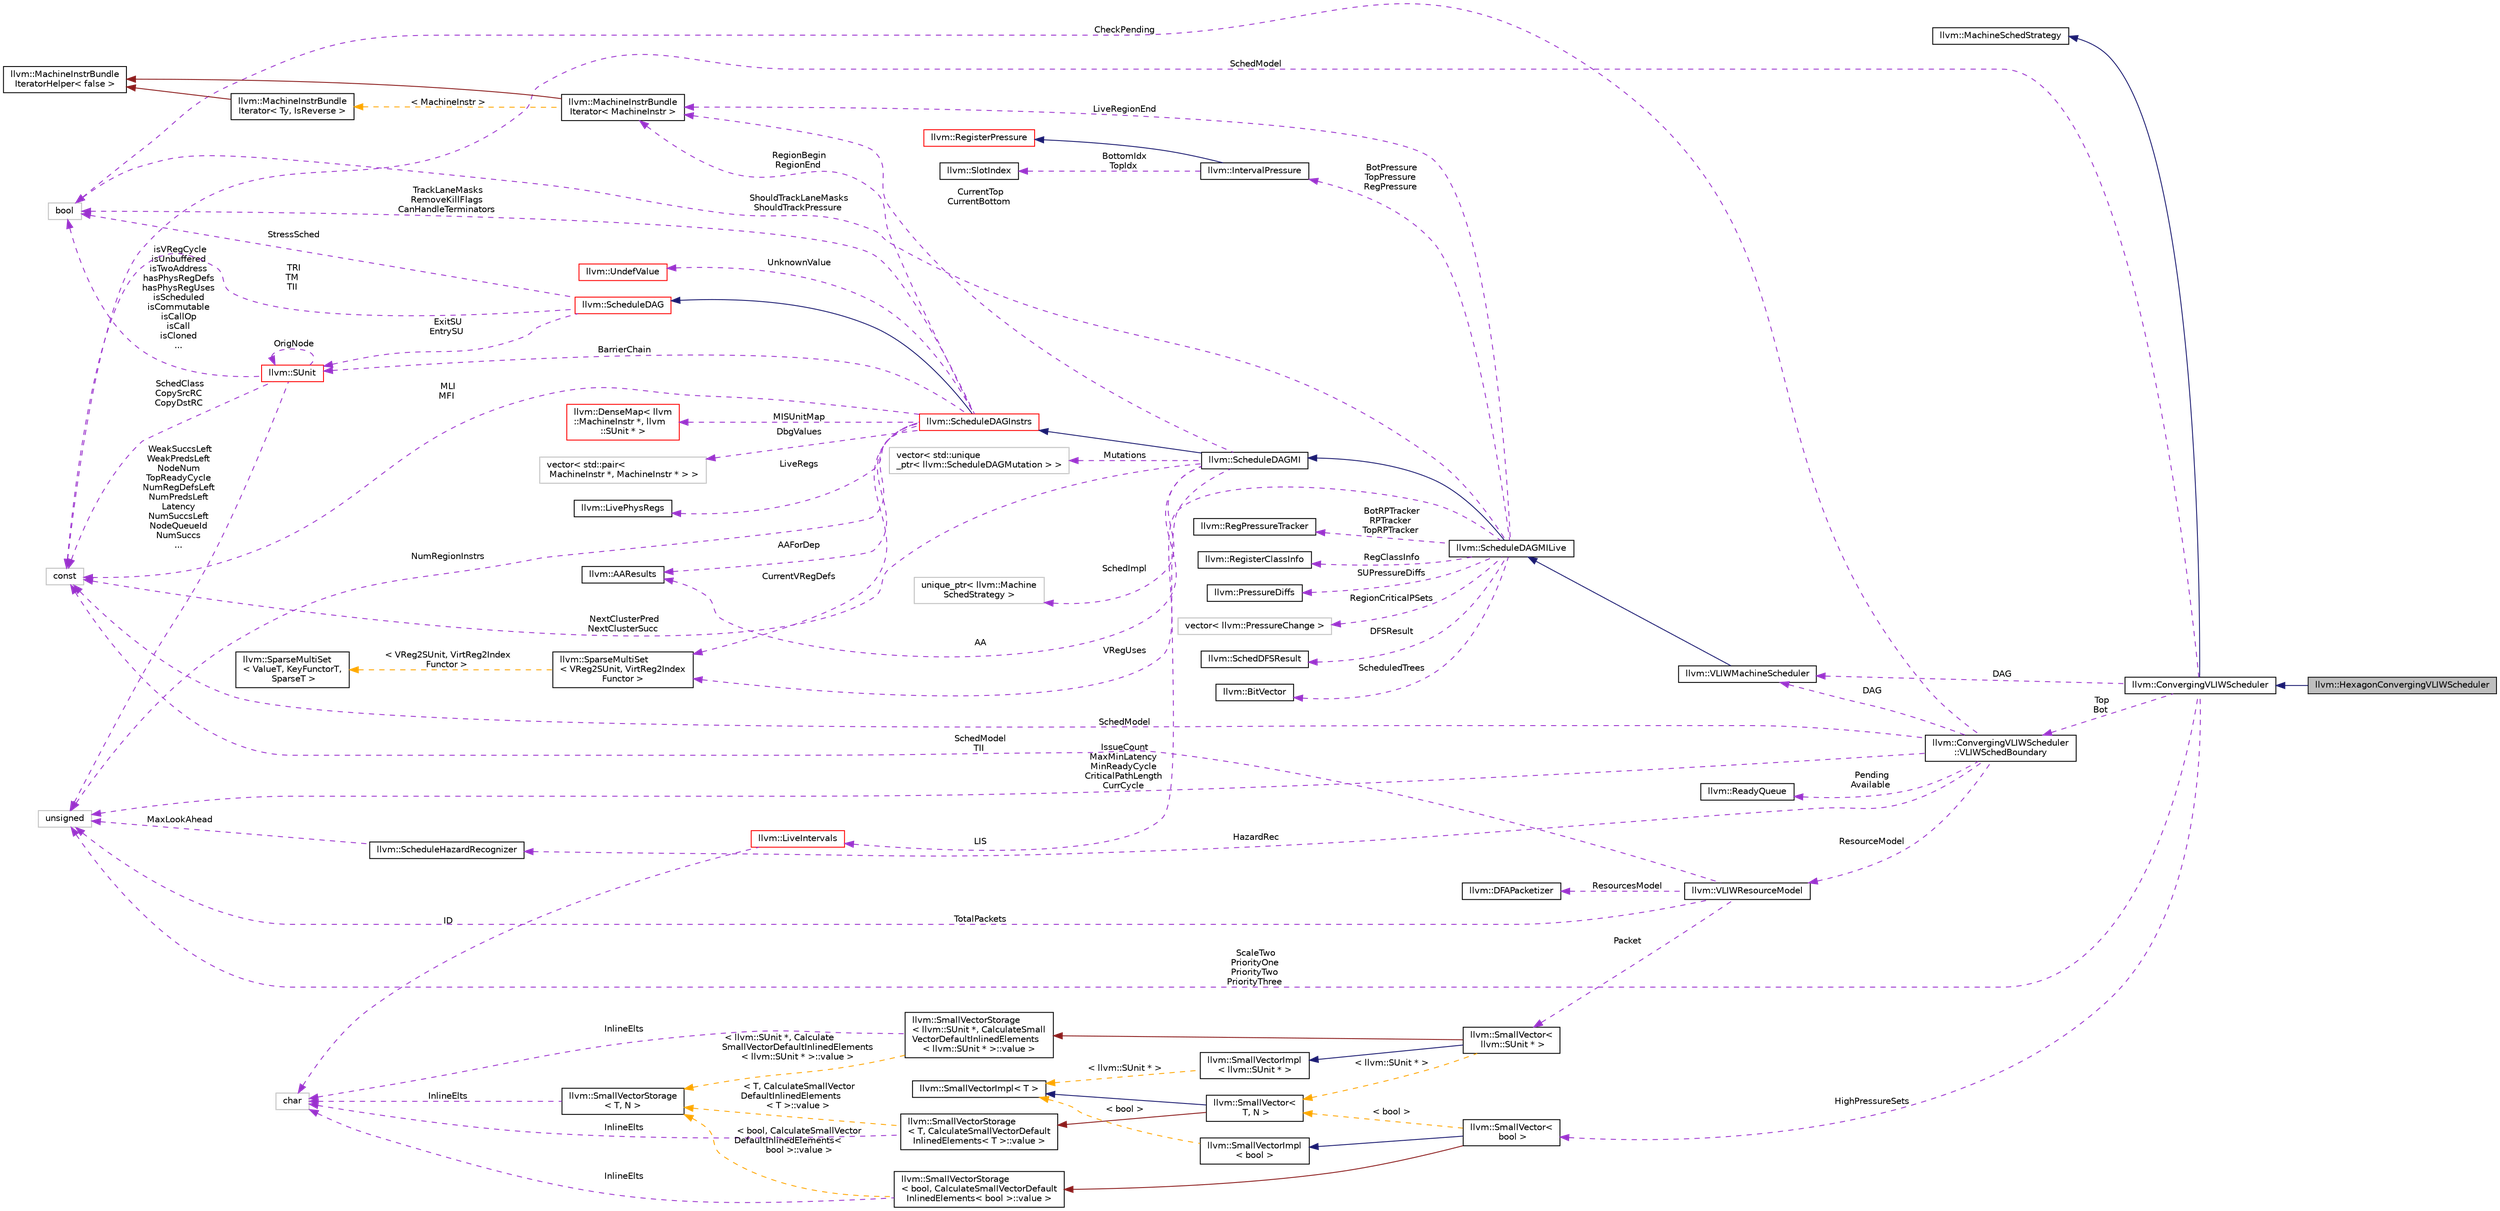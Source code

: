 digraph "llvm::HexagonConvergingVLIWScheduler"
{
 // LATEX_PDF_SIZE
  bgcolor="transparent";
  edge [fontname="Helvetica",fontsize="10",labelfontname="Helvetica",labelfontsize="10"];
  node [fontname="Helvetica",fontsize="10",shape=record];
  rankdir="LR";
  Node1 [label="llvm::HexagonConvergingVLIWScheduler",height=0.2,width=0.4,color="black", fillcolor="grey75", style="filled", fontcolor="black",tooltip=" "];
  Node2 -> Node1 [dir="back",color="midnightblue",fontsize="10",style="solid",fontname="Helvetica"];
  Node2 [label="llvm::ConvergingVLIWScheduler",height=0.2,width=0.4,color="black",URL="$classllvm_1_1ConvergingVLIWScheduler.html",tooltip=" "];
  Node3 -> Node2 [dir="back",color="midnightblue",fontsize="10",style="solid",fontname="Helvetica"];
  Node3 [label="llvm::MachineSchedStrategy",height=0.2,width=0.4,color="black",URL="$classllvm_1_1MachineSchedStrategy.html",tooltip="MachineSchedStrategy - Interface to the scheduling algorithm used by ScheduleDAGMI."];
  Node4 -> Node2 [dir="back",color="darkorchid3",fontsize="10",style="dashed",label=" DAG" ,fontname="Helvetica"];
  Node4 [label="llvm::VLIWMachineScheduler",height=0.2,width=0.4,color="black",URL="$classllvm_1_1VLIWMachineScheduler.html",tooltip="Extend the standard ScheduleDAGMILive to provide more context and override the top-level schedule() d..."];
  Node5 -> Node4 [dir="back",color="midnightblue",fontsize="10",style="solid",fontname="Helvetica"];
  Node5 [label="llvm::ScheduleDAGMILive",height=0.2,width=0.4,color="black",URL="$classllvm_1_1ScheduleDAGMILive.html",tooltip="ScheduleDAGMILive is an implementation of ScheduleDAGInstrs that schedules machine instructions while..."];
  Node6 -> Node5 [dir="back",color="midnightblue",fontsize="10",style="solid",fontname="Helvetica"];
  Node6 [label="llvm::ScheduleDAGMI",height=0.2,width=0.4,color="black",URL="$classllvm_1_1ScheduleDAGMI.html",tooltip="ScheduleDAGMI is an implementation of ScheduleDAGInstrs that simply schedules machine instructions ac..."];
  Node7 -> Node6 [dir="back",color="midnightblue",fontsize="10",style="solid",fontname="Helvetica"];
  Node7 [label="llvm::ScheduleDAGInstrs",height=0.2,width=0.4,color="red",URL="$classllvm_1_1ScheduleDAGInstrs.html",tooltip="A ScheduleDAG for scheduling lists of MachineInstr."];
  Node8 -> Node7 [dir="back",color="midnightblue",fontsize="10",style="solid",fontname="Helvetica"];
  Node8 [label="llvm::ScheduleDAG",height=0.2,width=0.4,color="red",URL="$classllvm_1_1ScheduleDAG.html",tooltip=" "];
  Node30 -> Node8 [dir="back",color="darkorchid3",fontsize="10",style="dashed",label=" ExitSU\nEntrySU" ,fontname="Helvetica"];
  Node30 [label="llvm::SUnit",height=0.2,width=0.4,color="red",URL="$classllvm_1_1SUnit.html",tooltip="Scheduling unit. This is a node in the scheduling DAG."];
  Node30 -> Node30 [dir="back",color="darkorchid3",fontsize="10",style="dashed",label=" OrigNode" ,fontname="Helvetica"];
  Node24 -> Node30 [dir="back",color="darkorchid3",fontsize="10",style="dashed",label=" isVRegCycle\nisUnbuffered\nisTwoAddress\nhasPhysRegDefs\nhasPhysRegUses\nisScheduled\nisCommutable\nisCallOp\nisCall\nisCloned\n..." ,fontname="Helvetica"];
  Node24 [label="bool",height=0.2,width=0.4,color="grey75",tooltip=" "];
  Node26 -> Node30 [dir="back",color="darkorchid3",fontsize="10",style="dashed",label=" WeakSuccsLeft\nWeakPredsLeft\nNodeNum\nTopReadyCycle\nNumRegDefsLeft\nNumPredsLeft\nLatency\nNumSuccsLeft\nNodeQueueId\nNumSuccs\n..." ,fontname="Helvetica"];
  Node26 [label="unsigned",height=0.2,width=0.4,color="grey75",tooltip=" "];
  Node25 -> Node30 [dir="back",color="darkorchid3",fontsize="10",style="dashed",label=" SchedClass\nCopySrcRC\nCopyDstRC" ,fontname="Helvetica"];
  Node25 [label="const",height=0.2,width=0.4,color="grey75",tooltip=" "];
  Node24 -> Node8 [dir="back",color="darkorchid3",fontsize="10",style="dashed",label=" StressSched" ,fontname="Helvetica"];
  Node25 -> Node8 [dir="back",color="darkorchid3",fontsize="10",style="dashed",label=" TRI\nTM\nTII" ,fontname="Helvetica"];
  Node37 -> Node7 [dir="back",color="darkorchid3",fontsize="10",style="dashed",label=" MISUnitMap" ,fontname="Helvetica"];
  Node37 [label="llvm::DenseMap\< llvm\l::MachineInstr *, llvm\l::SUnit * \>",height=0.2,width=0.4,color="red",URL="$classllvm_1_1DenseMap.html",tooltip=" "];
  Node39 -> Node7 [dir="back",color="darkorchid3",fontsize="10",style="dashed",label=" RegionBegin\nRegionEnd" ,fontname="Helvetica"];
  Node39 [label="llvm::MachineInstrBundle\lIterator\< MachineInstr \>",height=0.2,width=0.4,color="black",URL="$classllvm_1_1MachineInstrBundleIterator.html",tooltip=" "];
  Node40 -> Node39 [dir="back",color="firebrick4",fontsize="10",style="solid",fontname="Helvetica"];
  Node40 [label="llvm::MachineInstrBundle\lIteratorHelper\< false \>",height=0.2,width=0.4,color="black",URL="$structllvm_1_1MachineInstrBundleIteratorHelper_3_01false_01_4.html",tooltip=" "];
  Node41 -> Node39 [dir="back",color="orange",fontsize="10",style="dashed",label=" \< MachineInstr \>" ,fontname="Helvetica"];
  Node41 [label="llvm::MachineInstrBundle\lIterator\< Ty, IsReverse \>",height=0.2,width=0.4,color="black",URL="$classllvm_1_1MachineInstrBundleIterator.html",tooltip="MachineBasicBlock iterator that automatically skips over MIs that are inside bundles (i...."];
  Node40 -> Node41 [dir="back",color="firebrick4",fontsize="10",style="solid",fontname="Helvetica"];
  Node42 -> Node7 [dir="back",color="darkorchid3",fontsize="10",style="dashed",label=" DbgValues" ,fontname="Helvetica"];
  Node42 [label="vector\< std::pair\<\l MachineInstr *, MachineInstr * \> \>",height=0.2,width=0.4,color="grey75",tooltip=" "];
  Node30 -> Node7 [dir="back",color="darkorchid3",fontsize="10",style="dashed",label=" BarrierChain" ,fontname="Helvetica"];
  Node43 -> Node7 [dir="back",color="darkorchid3",fontsize="10",style="dashed",label=" LiveRegs" ,fontname="Helvetica"];
  Node43 [label="llvm::LivePhysRegs",height=0.2,width=0.4,color="black",URL="$classllvm_1_1LivePhysRegs.html",tooltip="A set of physical registers with utility functions to track liveness when walking backward/forward th..."];
  Node44 -> Node7 [dir="back",color="darkorchid3",fontsize="10",style="dashed",label=" UnknownValue" ,fontname="Helvetica"];
  Node44 [label="llvm::UndefValue",height=0.2,width=0.4,color="red",URL="$classllvm_1_1UndefValue.html",tooltip="'undef' values are things that do not have specified contents."];
  Node50 -> Node7 [dir="back",color="darkorchid3",fontsize="10",style="dashed",label=" AAForDep" ,fontname="Helvetica"];
  Node50 [label="llvm::AAResults",height=0.2,width=0.4,color="black",URL="$classllvm_1_1AAResults.html",tooltip=" "];
  Node24 -> Node7 [dir="back",color="darkorchid3",fontsize="10",style="dashed",label=" TrackLaneMasks\nRemoveKillFlags\nCanHandleTerminators" ,fontname="Helvetica"];
  Node73 -> Node7 [dir="back",color="darkorchid3",fontsize="10",style="dashed",label=" CurrentVRegDefs" ,fontname="Helvetica"];
  Node73 [label="llvm::SparseMultiSet\l\< VReg2SUnit, VirtReg2Index\lFunctor \>",height=0.2,width=0.4,color="black",URL="$classllvm_1_1SparseMultiSet.html",tooltip=" "];
  Node53 -> Node73 [dir="back",color="orange",fontsize="10",style="dashed",label=" \< VReg2SUnit, VirtReg2Index\lFunctor \>" ,fontname="Helvetica"];
  Node53 [label="llvm::SparseMultiSet\l\< ValueT, KeyFunctorT,\l SparseT \>",height=0.2,width=0.4,color="black",URL="$classllvm_1_1SparseMultiSet.html",tooltip="Fast multiset implementation for objects that can be identified by small unsigned keys."];
  Node26 -> Node7 [dir="back",color="darkorchid3",fontsize="10",style="dashed",label=" NumRegionInstrs" ,fontname="Helvetica"];
  Node25 -> Node7 [dir="back",color="darkorchid3",fontsize="10",style="dashed",label=" MLI\nMFI" ,fontname="Helvetica"];
  Node39 -> Node6 [dir="back",color="darkorchid3",fontsize="10",style="dashed",label=" CurrentTop\nCurrentBottom" ,fontname="Helvetica"];
  Node50 -> Node6 [dir="back",color="darkorchid3",fontsize="10",style="dashed",label=" AA" ,fontname="Helvetica"];
  Node76 -> Node6 [dir="back",color="darkorchid3",fontsize="10",style="dashed",label=" Mutations" ,fontname="Helvetica"];
  Node76 [label="vector\< std::unique\l_ptr\< llvm::ScheduleDAGMutation \> \>",height=0.2,width=0.4,color="grey75",tooltip=" "];
  Node77 -> Node6 [dir="back",color="darkorchid3",fontsize="10",style="dashed",label=" LIS" ,fontname="Helvetica"];
  Node77 [label="llvm::LiveIntervals",height=0.2,width=0.4,color="red",URL="$classllvm_1_1LiveIntervals.html",tooltip=" "];
  Node14 -> Node77 [dir="back",color="darkorchid3",fontsize="10",style="dashed",label=" ID" ,fontname="Helvetica"];
  Node14 [label="char",height=0.2,width=0.4,color="grey75",tooltip=" "];
  Node25 -> Node6 [dir="back",color="darkorchid3",fontsize="10",style="dashed",label=" NextClusterPred\nNextClusterSucc" ,fontname="Helvetica"];
  Node81 -> Node6 [dir="back",color="darkorchid3",fontsize="10",style="dashed",label=" SchedImpl" ,fontname="Helvetica"];
  Node81 [label="unique_ptr\< llvm::Machine\lSchedStrategy \>",height=0.2,width=0.4,color="grey75",tooltip=" "];
  Node82 -> Node5 [dir="back",color="darkorchid3",fontsize="10",style="dashed",label=" BotPressure\nTopPressure\nRegPressure" ,fontname="Helvetica"];
  Node82 [label="llvm::IntervalPressure",height=0.2,width=0.4,color="black",URL="$structllvm_1_1IntervalPressure.html",tooltip="RegisterPressure computed within a region of instructions delimited by TopIdx and BottomIdx."];
  Node83 -> Node82 [dir="back",color="midnightblue",fontsize="10",style="solid",fontname="Helvetica"];
  Node83 [label="llvm::RegisterPressure",height=0.2,width=0.4,color="red",URL="$structllvm_1_1RegisterPressure.html",tooltip="Base class for register pressure results."];
  Node88 -> Node82 [dir="back",color="darkorchid3",fontsize="10",style="dashed",label=" BottomIdx\nTopIdx" ,fontname="Helvetica"];
  Node88 [label="llvm::SlotIndex",height=0.2,width=0.4,color="black",URL="$classllvm_1_1SlotIndex.html",tooltip="SlotIndex - An opaque wrapper around machine indexes."];
  Node89 -> Node5 [dir="back",color="darkorchid3",fontsize="10",style="dashed",label=" BotRPTracker\nRPTracker\nTopRPTracker" ,fontname="Helvetica"];
  Node89 [label="llvm::RegPressureTracker",height=0.2,width=0.4,color="black",URL="$classllvm_1_1RegPressureTracker.html",tooltip="Track the current register pressure at some position in the instruction stream, and remember the high..."];
  Node39 -> Node5 [dir="back",color="darkorchid3",fontsize="10",style="dashed",label=" LiveRegionEnd" ,fontname="Helvetica"];
  Node90 -> Node5 [dir="back",color="darkorchid3",fontsize="10",style="dashed",label=" RegClassInfo" ,fontname="Helvetica"];
  Node90 [label="llvm::RegisterClassInfo",height=0.2,width=0.4,color="black",URL="$classllvm_1_1RegisterClassInfo.html",tooltip=" "];
  Node91 -> Node5 [dir="back",color="darkorchid3",fontsize="10",style="dashed",label=" SUPressureDiffs" ,fontname="Helvetica"];
  Node91 [label="llvm::PressureDiffs",height=0.2,width=0.4,color="black",URL="$classllvm_1_1PressureDiffs.html",tooltip="Array of PressureDiffs."];
  Node24 -> Node5 [dir="back",color="darkorchid3",fontsize="10",style="dashed",label=" ShouldTrackLaneMasks\nShouldTrackPressure" ,fontname="Helvetica"];
  Node92 -> Node5 [dir="back",color="darkorchid3",fontsize="10",style="dashed",label=" RegionCriticalPSets" ,fontname="Helvetica"];
  Node92 [label="vector\< llvm::PressureChange \>",height=0.2,width=0.4,color="grey75",tooltip=" "];
  Node73 -> Node5 [dir="back",color="darkorchid3",fontsize="10",style="dashed",label=" VRegUses" ,fontname="Helvetica"];
  Node93 -> Node5 [dir="back",color="darkorchid3",fontsize="10",style="dashed",label=" DFSResult" ,fontname="Helvetica"];
  Node93 [label="llvm::SchedDFSResult",height=0.2,width=0.4,color="black",URL="$classllvm_1_1SchedDFSResult.html",tooltip="Compute the values of each DAG node for various metrics during DFS."];
  Node94 -> Node5 [dir="back",color="darkorchid3",fontsize="10",style="dashed",label=" ScheduledTrees" ,fontname="Helvetica"];
  Node94 [label="llvm::BitVector",height=0.2,width=0.4,color="black",URL="$classllvm_1_1BitVector.html",tooltip=" "];
  Node95 -> Node2 [dir="back",color="darkorchid3",fontsize="10",style="dashed",label=" Top\nBot" ,fontname="Helvetica"];
  Node95 [label="llvm::ConvergingVLIWScheduler\l::VLIWSchedBoundary",height=0.2,width=0.4,color="black",URL="$structllvm_1_1ConvergingVLIWScheduler_1_1VLIWSchedBoundary.html",tooltip="Each Scheduling boundary is associated with ready queues."];
  Node4 -> Node95 [dir="back",color="darkorchid3",fontsize="10",style="dashed",label=" DAG" ,fontname="Helvetica"];
  Node96 -> Node95 [dir="back",color="darkorchid3",fontsize="10",style="dashed",label=" ResourceModel" ,fontname="Helvetica"];
  Node96 [label="llvm::VLIWResourceModel",height=0.2,width=0.4,color="black",URL="$classllvm_1_1VLIWResourceModel.html",tooltip=" "];
  Node97 -> Node96 [dir="back",color="darkorchid3",fontsize="10",style="dashed",label=" Packet" ,fontname="Helvetica"];
  Node97 [label="llvm::SmallVector\<\l llvm::SUnit * \>",height=0.2,width=0.4,color="black",URL="$classllvm_1_1SmallVector.html",tooltip=" "];
  Node98 -> Node97 [dir="back",color="midnightblue",fontsize="10",style="solid",fontname="Helvetica"];
  Node98 [label="llvm::SmallVectorImpl\l\< llvm::SUnit * \>",height=0.2,width=0.4,color="black",URL="$classllvm_1_1SmallVectorImpl.html",tooltip=" "];
  Node12 -> Node98 [dir="back",color="orange",fontsize="10",style="dashed",label=" \< llvm::SUnit * \>" ,fontname="Helvetica"];
  Node12 [label="llvm::SmallVectorImpl\< T \>",height=0.2,width=0.4,color="black",URL="$classllvm_1_1SmallVectorImpl.html",tooltip="This class consists of common code factored out of the SmallVector class to reduce code duplication b..."];
  Node99 -> Node97 [dir="back",color="firebrick4",fontsize="10",style="solid",fontname="Helvetica"];
  Node99 [label="llvm::SmallVectorStorage\l\< llvm::SUnit *, CalculateSmall\lVectorDefaultInlinedElements\l\< llvm::SUnit * \>::value \>",height=0.2,width=0.4,color="black",URL="$structllvm_1_1SmallVectorStorage.html",tooltip=" "];
  Node14 -> Node99 [dir="back",color="darkorchid3",fontsize="10",style="dashed",label=" InlineElts" ,fontname="Helvetica"];
  Node15 -> Node99 [dir="back",color="orange",fontsize="10",style="dashed",label=" \< llvm::SUnit *, Calculate\lSmallVectorDefaultInlinedElements\l\< llvm::SUnit * \>::value \>" ,fontname="Helvetica"];
  Node15 [label="llvm::SmallVectorStorage\l\< T, N \>",height=0.2,width=0.4,color="black",URL="$structllvm_1_1SmallVectorStorage.html",tooltip="Storage for the SmallVector elements."];
  Node14 -> Node15 [dir="back",color="darkorchid3",fontsize="10",style="dashed",label=" InlineElts" ,fontname="Helvetica"];
  Node16 -> Node97 [dir="back",color="orange",fontsize="10",style="dashed",label=" \< llvm::SUnit * \>" ,fontname="Helvetica"];
  Node16 [label="llvm::SmallVector\<\l T, N \>",height=0.2,width=0.4,color="black",URL="$classllvm_1_1SmallVector.html",tooltip="This is a 'vector' (really, a variable-sized array), optimized for the case when the array is small."];
  Node12 -> Node16 [dir="back",color="midnightblue",fontsize="10",style="solid",fontname="Helvetica"];
  Node17 -> Node16 [dir="back",color="firebrick4",fontsize="10",style="solid",fontname="Helvetica"];
  Node17 [label="llvm::SmallVectorStorage\l\< T, CalculateSmallVectorDefault\lInlinedElements\< T \>::value \>",height=0.2,width=0.4,color="black",URL="$structllvm_1_1SmallVectorStorage.html",tooltip=" "];
  Node14 -> Node17 [dir="back",color="darkorchid3",fontsize="10",style="dashed",label=" InlineElts" ,fontname="Helvetica"];
  Node15 -> Node17 [dir="back",color="orange",fontsize="10",style="dashed",label=" \< T, CalculateSmallVector\lDefaultInlinedElements\l\< T \>::value \>" ,fontname="Helvetica"];
  Node26 -> Node96 [dir="back",color="darkorchid3",fontsize="10",style="dashed",label=" TotalPackets" ,fontname="Helvetica"];
  Node25 -> Node96 [dir="back",color="darkorchid3",fontsize="10",style="dashed",label=" SchedModel\nTII" ,fontname="Helvetica"];
  Node100 -> Node96 [dir="back",color="darkorchid3",fontsize="10",style="dashed",label=" ResourcesModel" ,fontname="Helvetica"];
  Node100 [label="llvm::DFAPacketizer",height=0.2,width=0.4,color="black",URL="$classllvm_1_1DFAPacketizer.html",tooltip=" "];
  Node101 -> Node95 [dir="back",color="darkorchid3",fontsize="10",style="dashed",label=" HazardRec" ,fontname="Helvetica"];
  Node101 [label="llvm::ScheduleHazardRecognizer",height=0.2,width=0.4,color="black",URL="$classllvm_1_1ScheduleHazardRecognizer.html",tooltip="HazardRecognizer - This determines whether or not an instruction can be issued this cycle,..."];
  Node26 -> Node101 [dir="back",color="darkorchid3",fontsize="10",style="dashed",label=" MaxLookAhead" ,fontname="Helvetica"];
  Node24 -> Node95 [dir="back",color="darkorchid3",fontsize="10",style="dashed",label=" CheckPending" ,fontname="Helvetica"];
  Node26 -> Node95 [dir="back",color="darkorchid3",fontsize="10",style="dashed",label=" IssueCount\nMaxMinLatency\nMinReadyCycle\nCriticalPathLength\nCurrCycle" ,fontname="Helvetica"];
  Node25 -> Node95 [dir="back",color="darkorchid3",fontsize="10",style="dashed",label=" SchedModel" ,fontname="Helvetica"];
  Node102 -> Node95 [dir="back",color="darkorchid3",fontsize="10",style="dashed",label=" Pending\nAvailable" ,fontname="Helvetica"];
  Node102 [label="llvm::ReadyQueue",height=0.2,width=0.4,color="black",URL="$classllvm_1_1ReadyQueue.html",tooltip="Helpers for implementing custom MachineSchedStrategy classes."];
  Node25 -> Node2 [dir="back",color="darkorchid3",fontsize="10",style="dashed",label=" SchedModel" ,fontname="Helvetica"];
  Node26 -> Node2 [dir="back",color="darkorchid3",fontsize="10",style="dashed",label=" ScaleTwo\nPriorityOne\nPriorityTwo\nPriorityThree" ,fontname="Helvetica"];
  Node103 -> Node2 [dir="back",color="darkorchid3",fontsize="10",style="dashed",label=" HighPressureSets" ,fontname="Helvetica"];
  Node103 [label="llvm::SmallVector\<\l bool \>",height=0.2,width=0.4,color="black",URL="$classllvm_1_1SmallVector.html",tooltip=" "];
  Node104 -> Node103 [dir="back",color="midnightblue",fontsize="10",style="solid",fontname="Helvetica"];
  Node104 [label="llvm::SmallVectorImpl\l\< bool \>",height=0.2,width=0.4,color="black",URL="$classllvm_1_1SmallVectorImpl.html",tooltip=" "];
  Node12 -> Node104 [dir="back",color="orange",fontsize="10",style="dashed",label=" \< bool \>" ,fontname="Helvetica"];
  Node105 -> Node103 [dir="back",color="firebrick4",fontsize="10",style="solid",fontname="Helvetica"];
  Node105 [label="llvm::SmallVectorStorage\l\< bool, CalculateSmallVectorDefault\lInlinedElements\< bool \>::value \>",height=0.2,width=0.4,color="black",URL="$structllvm_1_1SmallVectorStorage.html",tooltip=" "];
  Node14 -> Node105 [dir="back",color="darkorchid3",fontsize="10",style="dashed",label=" InlineElts" ,fontname="Helvetica"];
  Node15 -> Node105 [dir="back",color="orange",fontsize="10",style="dashed",label=" \< bool, CalculateSmallVector\lDefaultInlinedElements\<\l bool \>::value \>" ,fontname="Helvetica"];
  Node16 -> Node103 [dir="back",color="orange",fontsize="10",style="dashed",label=" \< bool \>" ,fontname="Helvetica"];
}
